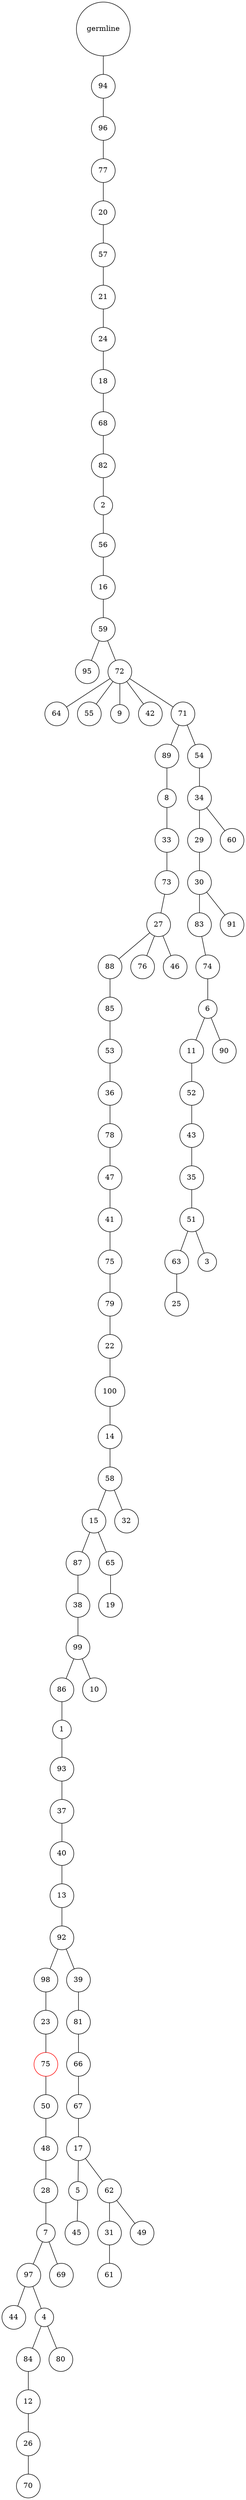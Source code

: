 graph {
	rankdir=UD;
	splines=line;
	node [shape=circle]
	"0x7ff558f732e0" [label="germline"];
	"0x7ff558f73310" [label="94"];
	"0x7ff558f732e0" -- "0x7ff558f73310" ;
	"0x7ff558f73340" [label="96"];
	"0x7ff558f73310" -- "0x7ff558f73340" ;
	"0x7ff558f73370" [label="77"];
	"0x7ff558f73340" -- "0x7ff558f73370" ;
	"0x7ff558f733a0" [label="20"];
	"0x7ff558f73370" -- "0x7ff558f733a0" ;
	"0x7ff558f733d0" [label="57"];
	"0x7ff558f733a0" -- "0x7ff558f733d0" ;
	"0x7ff558f73400" [label="21"];
	"0x7ff558f733d0" -- "0x7ff558f73400" ;
	"0x7ff558f73430" [label="24"];
	"0x7ff558f73400" -- "0x7ff558f73430" ;
	"0x7ff558f73460" [label="18"];
	"0x7ff558f73430" -- "0x7ff558f73460" ;
	"0x7ff558f73490" [label="68"];
	"0x7ff558f73460" -- "0x7ff558f73490" ;
	"0x7ff558f734c0" [label="82"];
	"0x7ff558f73490" -- "0x7ff558f734c0" ;
	"0x7ff558f734f0" [label="2"];
	"0x7ff558f734c0" -- "0x7ff558f734f0" ;
	"0x7ff558f73520" [label="56"];
	"0x7ff558f734f0" -- "0x7ff558f73520" ;
	"0x7ff558f73550" [label="16"];
	"0x7ff558f73520" -- "0x7ff558f73550" ;
	"0x7ff558f73580" [label="59"];
	"0x7ff558f73550" -- "0x7ff558f73580" ;
	"0x7ff558f735b0" [label="95"];
	"0x7ff558f73580" -- "0x7ff558f735b0" ;
	"0x7ff558f735e0" [label="72"];
	"0x7ff558f73580" -- "0x7ff558f735e0" ;
	"0x7ff558f73610" [label="64"];
	"0x7ff558f735e0" -- "0x7ff558f73610" ;
	"0x7ff558f73640" [label="55"];
	"0x7ff558f735e0" -- "0x7ff558f73640" ;
	"0x7ff558f73670" [label="9"];
	"0x7ff558f735e0" -- "0x7ff558f73670" ;
	"0x7ff558f736a0" [label="42"];
	"0x7ff558f735e0" -- "0x7ff558f736a0" ;
	"0x7ff558f736d0" [label="71"];
	"0x7ff558f735e0" -- "0x7ff558f736d0" ;
	"0x7ff558f73700" [label="89"];
	"0x7ff558f736d0" -- "0x7ff558f73700" ;
	"0x7ff558f73730" [label="8"];
	"0x7ff558f73700" -- "0x7ff558f73730" ;
	"0x7ff558f73760" [label="33"];
	"0x7ff558f73730" -- "0x7ff558f73760" ;
	"0x7ff558f73790" [label="73"];
	"0x7ff558f73760" -- "0x7ff558f73790" ;
	"0x7ff558f737c0" [label="27"];
	"0x7ff558f73790" -- "0x7ff558f737c0" ;
	"0x7ff558f737f0" [label="88"];
	"0x7ff558f737c0" -- "0x7ff558f737f0" ;
	"0x7ff558f73820" [label="85"];
	"0x7ff558f737f0" -- "0x7ff558f73820" ;
	"0x7ff558f73850" [label="53"];
	"0x7ff558f73820" -- "0x7ff558f73850" ;
	"0x7ff558f73880" [label="36"];
	"0x7ff558f73850" -- "0x7ff558f73880" ;
	"0x7ff558f738b0" [label="78"];
	"0x7ff558f73880" -- "0x7ff558f738b0" ;
	"0x7ff558f738e0" [label="47"];
	"0x7ff558f738b0" -- "0x7ff558f738e0" ;
	"0x7ff558f73910" [label="41"];
	"0x7ff558f738e0" -- "0x7ff558f73910" ;
	"0x7ff558f73940" [label="75"];
	"0x7ff558f73910" -- "0x7ff558f73940" ;
	"0x7ff558f73970" [label="79"];
	"0x7ff558f73940" -- "0x7ff558f73970" ;
	"0x7ff558f739a0" [label="22"];
	"0x7ff558f73970" -- "0x7ff558f739a0" ;
	"0x7ff558f739d0" [label="100"];
	"0x7ff558f739a0" -- "0x7ff558f739d0" ;
	"0x7ff558f73a00" [label="14"];
	"0x7ff558f739d0" -- "0x7ff558f73a00" ;
	"0x7ff558f73a30" [label="58"];
	"0x7ff558f73a00" -- "0x7ff558f73a30" ;
	"0x7ff558f73a60" [label="15"];
	"0x7ff558f73a30" -- "0x7ff558f73a60" ;
	"0x7ff558f73a90" [label="87"];
	"0x7ff558f73a60" -- "0x7ff558f73a90" ;
	"0x7ff558f73ac0" [label="38"];
	"0x7ff558f73a90" -- "0x7ff558f73ac0" ;
	"0x7ff558f73af0" [label="99"];
	"0x7ff558f73ac0" -- "0x7ff558f73af0" ;
	"0x7ff558f73b20" [label="86"];
	"0x7ff558f73af0" -- "0x7ff558f73b20" ;
	"0x7ff558f73b50" [label="1"];
	"0x7ff558f73b20" -- "0x7ff558f73b50" ;
	"0x7ff558f73b80" [label="93"];
	"0x7ff558f73b50" -- "0x7ff558f73b80" ;
	"0x7ff558f73bb0" [label="37"];
	"0x7ff558f73b80" -- "0x7ff558f73bb0" ;
	"0x7ff558f73be0" [label="40"];
	"0x7ff558f73bb0" -- "0x7ff558f73be0" ;
	"0x7ff558f73c10" [label="13"];
	"0x7ff558f73be0" -- "0x7ff558f73c10" ;
	"0x7ff558f73c40" [label="92"];
	"0x7ff558f73c10" -- "0x7ff558f73c40" ;
	"0x7ff558f73c70" [label="98"];
	"0x7ff558f73c40" -- "0x7ff558f73c70" ;
	"0x7ff558f73ca0" [label="23"];
	"0x7ff558f73c70" -- "0x7ff558f73ca0" ;
	"0x7ff558f73cd0" [label="75",color="red"];
	"0x7ff558f73ca0" -- "0x7ff558f73cd0" ;
	"0x7ff558f73d00" [label="50"];
	"0x7ff558f73cd0" -- "0x7ff558f73d00" ;
	"0x7ff558f73d30" [label="48"];
	"0x7ff558f73d00" -- "0x7ff558f73d30" ;
	"0x7ff558f73d60" [label="28"];
	"0x7ff558f73d30" -- "0x7ff558f73d60" ;
	"0x7ff558f73d90" [label="7"];
	"0x7ff558f73d60" -- "0x7ff558f73d90" ;
	"0x7ff558f73dc0" [label="97"];
	"0x7ff558f73d90" -- "0x7ff558f73dc0" ;
	"0x7ff558f73df0" [label="44"];
	"0x7ff558f73dc0" -- "0x7ff558f73df0" ;
	"0x7ff558f73e20" [label="4"];
	"0x7ff558f73dc0" -- "0x7ff558f73e20" ;
	"0x7ff558f73e50" [label="84"];
	"0x7ff558f73e20" -- "0x7ff558f73e50" ;
	"0x7ff558f73e80" [label="12"];
	"0x7ff558f73e50" -- "0x7ff558f73e80" ;
	"0x7ff558f73eb0" [label="26"];
	"0x7ff558f73e80" -- "0x7ff558f73eb0" ;
	"0x7ff558f73ee0" [label="70"];
	"0x7ff558f73eb0" -- "0x7ff558f73ee0" ;
	"0x7ff558f73f10" [label="80"];
	"0x7ff558f73e20" -- "0x7ff558f73f10" ;
	"0x7ff558f73f40" [label="69"];
	"0x7ff558f73d90" -- "0x7ff558f73f40" ;
	"0x7ff558f73f70" [label="39"];
	"0x7ff558f73c40" -- "0x7ff558f73f70" ;
	"0x7ff558f73fa0" [label="81"];
	"0x7ff558f73f70" -- "0x7ff558f73fa0" ;
	"0x7ff558f73fd0" [label="66"];
	"0x7ff558f73fa0" -- "0x7ff558f73fd0" ;
	"0x7ff558f77040" [label="67"];
	"0x7ff558f73fd0" -- "0x7ff558f77040" ;
	"0x7ff558f77070" [label="17"];
	"0x7ff558f77040" -- "0x7ff558f77070" ;
	"0x7ff558f770a0" [label="5"];
	"0x7ff558f77070" -- "0x7ff558f770a0" ;
	"0x7ff558f770d0" [label="45"];
	"0x7ff558f770a0" -- "0x7ff558f770d0" ;
	"0x7ff558f77100" [label="62"];
	"0x7ff558f77070" -- "0x7ff558f77100" ;
	"0x7ff558f77130" [label="31"];
	"0x7ff558f77100" -- "0x7ff558f77130" ;
	"0x7ff558f77160" [label="61"];
	"0x7ff558f77130" -- "0x7ff558f77160" ;
	"0x7ff558f77190" [label="49"];
	"0x7ff558f77100" -- "0x7ff558f77190" ;
	"0x7ff558f771c0" [label="10"];
	"0x7ff558f73af0" -- "0x7ff558f771c0" ;
	"0x7ff558f771f0" [label="65"];
	"0x7ff558f73a60" -- "0x7ff558f771f0" ;
	"0x7ff558f77220" [label="19"];
	"0x7ff558f771f0" -- "0x7ff558f77220" ;
	"0x7ff558f77250" [label="32"];
	"0x7ff558f73a30" -- "0x7ff558f77250" ;
	"0x7ff558f77280" [label="76"];
	"0x7ff558f737c0" -- "0x7ff558f77280" ;
	"0x7ff558f772b0" [label="46"];
	"0x7ff558f737c0" -- "0x7ff558f772b0" ;
	"0x7ff558f772e0" [label="54"];
	"0x7ff558f736d0" -- "0x7ff558f772e0" ;
	"0x7ff558f77310" [label="34"];
	"0x7ff558f772e0" -- "0x7ff558f77310" ;
	"0x7ff558f77340" [label="29"];
	"0x7ff558f77310" -- "0x7ff558f77340" ;
	"0x7ff558f77370" [label="30"];
	"0x7ff558f77340" -- "0x7ff558f77370" ;
	"0x7ff558f773a0" [label="83"];
	"0x7ff558f77370" -- "0x7ff558f773a0" ;
	"0x7ff558f773d0" [label="74"];
	"0x7ff558f773a0" -- "0x7ff558f773d0" ;
	"0x7ff558f77400" [label="6"];
	"0x7ff558f773d0" -- "0x7ff558f77400" ;
	"0x7ff558f77430" [label="11"];
	"0x7ff558f77400" -- "0x7ff558f77430" ;
	"0x7ff558f77460" [label="52"];
	"0x7ff558f77430" -- "0x7ff558f77460" ;
	"0x7ff558f77490" [label="43"];
	"0x7ff558f77460" -- "0x7ff558f77490" ;
	"0x7ff558f774c0" [label="35"];
	"0x7ff558f77490" -- "0x7ff558f774c0" ;
	"0x7ff558f774f0" [label="51"];
	"0x7ff558f774c0" -- "0x7ff558f774f0" ;
	"0x7ff558f77520" [label="63"];
	"0x7ff558f774f0" -- "0x7ff558f77520" ;
	"0x7ff558f77550" [label="25"];
	"0x7ff558f77520" -- "0x7ff558f77550" ;
	"0x7ff558f77580" [label="3"];
	"0x7ff558f774f0" -- "0x7ff558f77580" ;
	"0x7ff558f775b0" [label="90"];
	"0x7ff558f77400" -- "0x7ff558f775b0" ;
	"0x7ff558f775e0" [label="91"];
	"0x7ff558f77370" -- "0x7ff558f775e0" ;
	"0x7ff558f77610" [label="60"];
	"0x7ff558f77310" -- "0x7ff558f77610" ;
}
